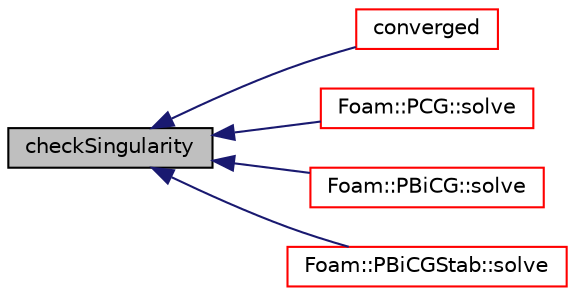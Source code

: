 digraph "checkSingularity"
{
  bgcolor="transparent";
  edge [fontname="Helvetica",fontsize="10",labelfontname="Helvetica",labelfontsize="10"];
  node [fontname="Helvetica",fontsize="10",shape=record];
  rankdir="LR";
  Node160 [label="checkSingularity",height=0.2,width=0.4,color="black", fillcolor="grey75", style="filled", fontcolor="black"];
  Node160 -> Node161 [dir="back",color="midnightblue",fontsize="10",style="solid",fontname="Helvetica"];
  Node161 [label="converged",height=0.2,width=0.4,color="red",URL="$a28125.html#ae221d434900cb3bb42af9998c301015f",tooltip="Has the solver converged? "];
  Node160 -> Node163 [dir="back",color="midnightblue",fontsize="10",style="solid",fontname="Helvetica"];
  Node163 [label="Foam::PCG::solve",height=0.2,width=0.4,color="red",URL="$a28089.html#ad38597d099f9905e3f399b01af791bcb",tooltip="Solve the matrix with this solver. "];
  Node160 -> Node167 [dir="back",color="midnightblue",fontsize="10",style="solid",fontname="Helvetica"];
  Node167 [label="Foam::PBiCG::solve",height=0.2,width=0.4,color="red",URL="$a28081.html#ad38597d099f9905e3f399b01af791bcb",tooltip="Solve the matrix with this solver. "];
  Node160 -> Node170 [dir="back",color="midnightblue",fontsize="10",style="solid",fontname="Helvetica"];
  Node170 [label="Foam::PBiCGStab::solve",height=0.2,width=0.4,color="red",URL="$a28085.html#ad38597d099f9905e3f399b01af791bcb",tooltip="Solve the matrix with this solver. "];
}
